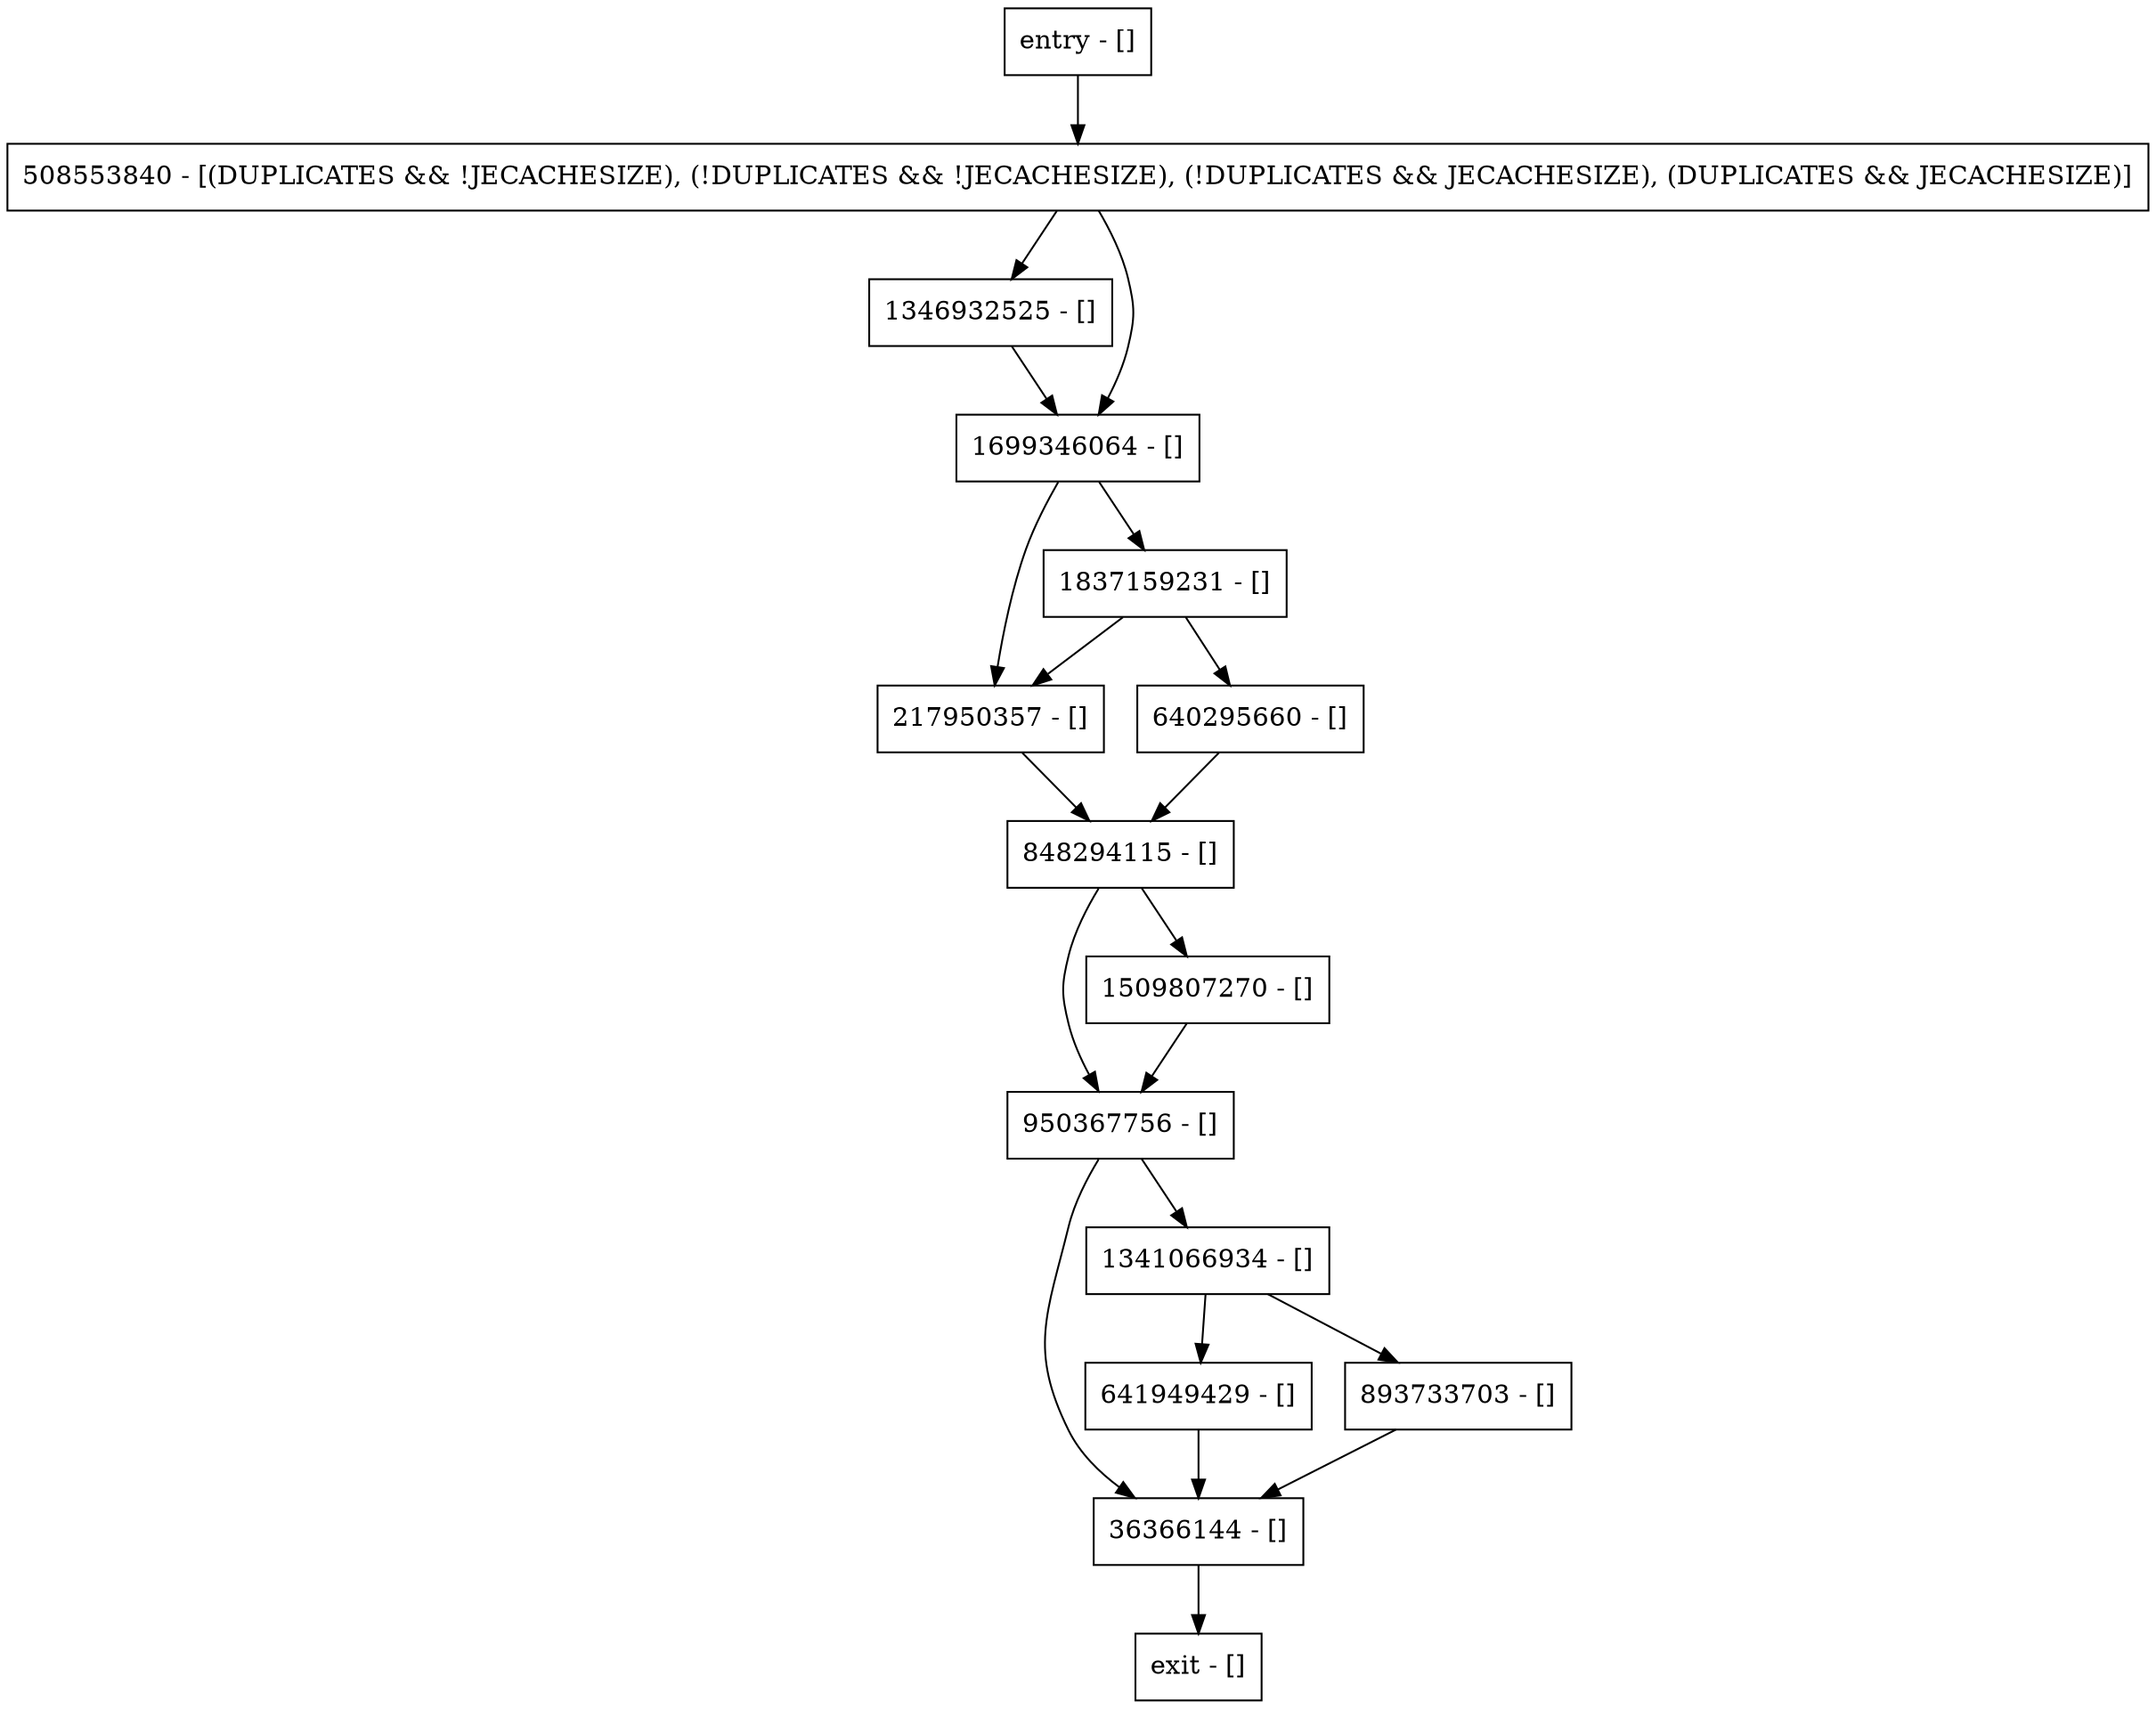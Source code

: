 digraph setConfigProperties {
node [shape=record];
848294115 [label="848294115 - []"];
36366144 [label="36366144 - []"];
641949429 [label="641949429 - []"];
508553840 [label="508553840 - [(DUPLICATES && !JECACHESIZE), (!DUPLICATES && !JECACHESIZE), (!DUPLICATES && JECACHESIZE), (DUPLICATES && JECACHESIZE)]"];
217950357 [label="217950357 - []"];
1346932525 [label="1346932525 - []"];
893733703 [label="893733703 - []"];
entry [label="entry - []"];
exit [label="exit - []"];
640295660 [label="640295660 - []"];
1341066934 [label="1341066934 - []"];
950367756 [label="950367756 - []"];
1837159231 [label="1837159231 - []"];
1509807270 [label="1509807270 - []"];
1699346064 [label="1699346064 - []"];
entry;
exit;
848294115 -> 950367756;
848294115 -> 1509807270;
36366144 -> exit;
641949429 -> 36366144;
508553840 -> 1346932525;
508553840 -> 1699346064;
217950357 -> 848294115;
1346932525 -> 1699346064;
893733703 -> 36366144;
entry -> 508553840;
640295660 -> 848294115;
1341066934 -> 641949429;
1341066934 -> 893733703;
950367756 -> 1341066934;
950367756 -> 36366144;
1837159231 -> 640295660;
1837159231 -> 217950357;
1509807270 -> 950367756;
1699346064 -> 1837159231;
1699346064 -> 217950357;
}
